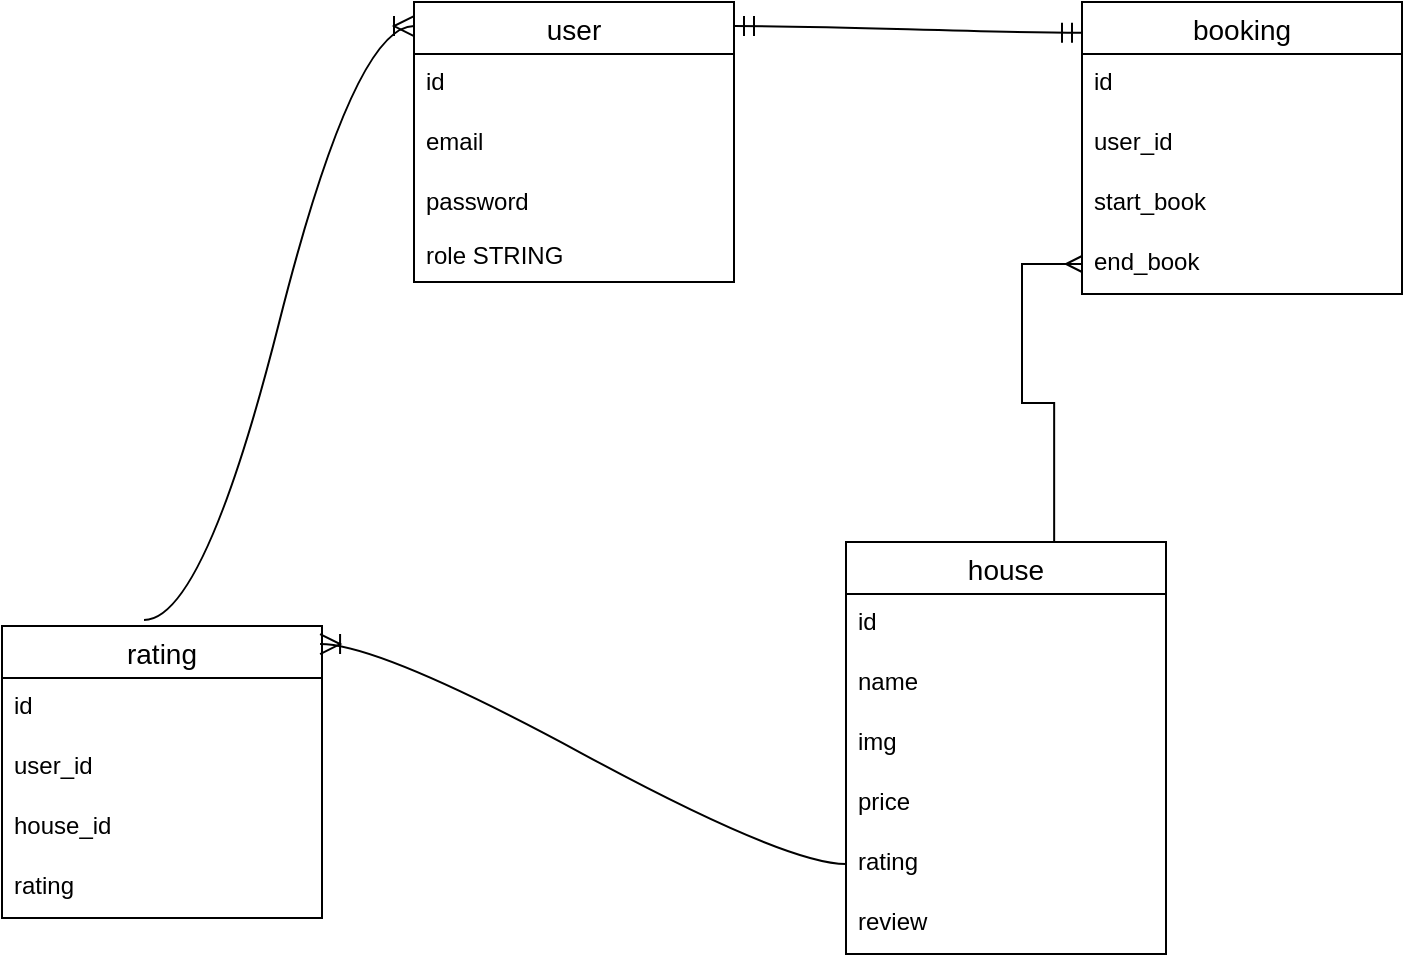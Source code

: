 <mxfile version="24.4.9" type="device">
  <diagram name="Страница — 1" id="1eerxnQtOp4YEeHzgsFn">
    <mxGraphModel dx="1191" dy="866" grid="0" gridSize="10" guides="1" tooltips="1" connect="1" arrows="1" fold="1" page="0" pageScale="1" pageWidth="827" pageHeight="1169" math="0" shadow="0">
      <root>
        <mxCell id="0" />
        <mxCell id="1" parent="0" />
        <mxCell id="Qplaxm9Fuvdiy4vx4e0J-4" value="user" style="swimlane;fontStyle=0;childLayout=stackLayout;horizontal=1;startSize=26;horizontalStack=0;resizeParent=1;resizeParentMax=0;resizeLast=0;collapsible=1;marginBottom=0;align=center;fontSize=14;labelBackgroundColor=none;" parent="1" vertex="1">
          <mxGeometry x="-137" y="16" width="160" height="140" as="geometry">
            <mxRectangle x="-49" y="7" width="62" height="29" as="alternateBounds" />
          </mxGeometry>
        </mxCell>
        <mxCell id="Qplaxm9Fuvdiy4vx4e0J-5" value="id" style="text;strokeColor=none;fillColor=none;spacingLeft=4;spacingRight=4;overflow=hidden;rotatable=0;points=[[0,0.5],[1,0.5]];portConstraint=eastwest;fontSize=12;whiteSpace=wrap;html=1;labelBackgroundColor=none;" parent="Qplaxm9Fuvdiy4vx4e0J-4" vertex="1">
          <mxGeometry y="26" width="160" height="30" as="geometry" />
        </mxCell>
        <mxCell id="Qplaxm9Fuvdiy4vx4e0J-6" value="email" style="text;strokeColor=none;fillColor=none;spacingLeft=4;spacingRight=4;overflow=hidden;rotatable=0;points=[[0,0.5],[1,0.5]];portConstraint=eastwest;fontSize=12;whiteSpace=wrap;html=1;labelBackgroundColor=none;" parent="Qplaxm9Fuvdiy4vx4e0J-4" vertex="1">
          <mxGeometry y="56" width="160" height="30" as="geometry" />
        </mxCell>
        <mxCell id="Qplaxm9Fuvdiy4vx4e0J-7" value="password" style="text;strokeColor=none;fillColor=none;spacingLeft=4;spacingRight=4;overflow=hidden;rotatable=0;points=[[0,0.5],[1,0.5]];portConstraint=eastwest;fontSize=12;whiteSpace=wrap;html=1;labelBackgroundColor=none;" parent="Qplaxm9Fuvdiy4vx4e0J-4" vertex="1">
          <mxGeometry y="86" width="160" height="27" as="geometry" />
        </mxCell>
        <mxCell id="Qplaxm9Fuvdiy4vx4e0J-10" value="role STRING" style="text;strokeColor=none;fillColor=none;spacingLeft=4;spacingRight=4;overflow=hidden;rotatable=0;points=[[0,0.5],[1,0.5]];portConstraint=eastwest;fontSize=12;whiteSpace=wrap;html=1;labelBackgroundColor=none;" parent="Qplaxm9Fuvdiy4vx4e0J-4" vertex="1">
          <mxGeometry y="113" width="160" height="27" as="geometry" />
        </mxCell>
        <mxCell id="Qplaxm9Fuvdiy4vx4e0J-11" value="booking" style="swimlane;fontStyle=0;childLayout=stackLayout;horizontal=1;startSize=26;horizontalStack=0;resizeParent=1;resizeParentMax=0;resizeLast=0;collapsible=1;marginBottom=0;align=center;fontSize=14;labelBackgroundColor=none;" parent="1" vertex="1">
          <mxGeometry x="197" y="16" width="160" height="146" as="geometry" />
        </mxCell>
        <mxCell id="Qplaxm9Fuvdiy4vx4e0J-12" value="id" style="text;strokeColor=none;fillColor=none;spacingLeft=4;spacingRight=4;overflow=hidden;rotatable=0;points=[[0,0.5],[1,0.5]];portConstraint=eastwest;fontSize=12;whiteSpace=wrap;html=1;labelBackgroundColor=none;" parent="Qplaxm9Fuvdiy4vx4e0J-11" vertex="1">
          <mxGeometry y="26" width="160" height="30" as="geometry" />
        </mxCell>
        <mxCell id="Qplaxm9Fuvdiy4vx4e0J-13" value="user_id" style="text;strokeColor=none;fillColor=none;spacingLeft=4;spacingRight=4;overflow=hidden;rotatable=0;points=[[0,0.5],[1,0.5]];portConstraint=eastwest;fontSize=12;whiteSpace=wrap;html=1;labelBackgroundColor=none;" parent="Qplaxm9Fuvdiy4vx4e0J-11" vertex="1">
          <mxGeometry y="56" width="160" height="30" as="geometry" />
        </mxCell>
        <mxCell id="-Qb0hFJxK7OMWD3IQ2C0-1" value="start_book" style="text;strokeColor=none;fillColor=none;spacingLeft=4;spacingRight=4;overflow=hidden;rotatable=0;points=[[0,0.5],[1,0.5]];portConstraint=eastwest;fontSize=12;whiteSpace=wrap;html=1;labelBackgroundColor=none;" vertex="1" parent="Qplaxm9Fuvdiy4vx4e0J-11">
          <mxGeometry y="86" width="160" height="30" as="geometry" />
        </mxCell>
        <mxCell id="-Qb0hFJxK7OMWD3IQ2C0-2" value="end_book" style="text;strokeColor=none;fillColor=none;spacingLeft=4;spacingRight=4;overflow=hidden;rotatable=0;points=[[0,0.5],[1,0.5]];portConstraint=eastwest;fontSize=12;whiteSpace=wrap;html=1;labelBackgroundColor=none;" vertex="1" parent="Qplaxm9Fuvdiy4vx4e0J-11">
          <mxGeometry y="116" width="160" height="30" as="geometry" />
        </mxCell>
        <mxCell id="Qplaxm9Fuvdiy4vx4e0J-16" value="" style="edgeStyle=entityRelationEdgeStyle;fontSize=12;html=1;endArrow=ERmandOne;startArrow=ERmandOne;rounded=0;startSize=8;endSize=8;curved=1;exitX=1;exitY=0.086;exitDx=0;exitDy=0;exitPerimeter=0;entryX=0;entryY=0.105;entryDx=0;entryDy=0;entryPerimeter=0;labelBackgroundColor=none;fontColor=default;" parent="1" source="Qplaxm9Fuvdiy4vx4e0J-4" target="Qplaxm9Fuvdiy4vx4e0J-11" edge="1">
          <mxGeometry width="100" height="100" relative="1" as="geometry">
            <mxPoint x="213" y="250" as="sourcePoint" />
            <mxPoint x="313" y="150" as="targetPoint" />
            <Array as="points">
              <mxPoint x="264" y="103" />
            </Array>
          </mxGeometry>
        </mxCell>
        <mxCell id="Qplaxm9Fuvdiy4vx4e0J-17" value="house" style="swimlane;fontStyle=0;childLayout=stackLayout;horizontal=1;startSize=26;horizontalStack=0;resizeParent=1;resizeParentMax=0;resizeLast=0;collapsible=1;marginBottom=0;align=center;fontSize=14;labelBackgroundColor=none;" parent="1" vertex="1">
          <mxGeometry x="79" y="286" width="160" height="206" as="geometry" />
        </mxCell>
        <mxCell id="Qplaxm9Fuvdiy4vx4e0J-18" value="id" style="text;strokeColor=none;fillColor=none;spacingLeft=4;spacingRight=4;overflow=hidden;rotatable=0;points=[[0,0.5],[1,0.5]];portConstraint=eastwest;fontSize=12;whiteSpace=wrap;html=1;labelBackgroundColor=none;" parent="Qplaxm9Fuvdiy4vx4e0J-17" vertex="1">
          <mxGeometry y="26" width="160" height="30" as="geometry" />
        </mxCell>
        <mxCell id="Qplaxm9Fuvdiy4vx4e0J-19" value="name" style="text;strokeColor=none;fillColor=none;spacingLeft=4;spacingRight=4;overflow=hidden;rotatable=0;points=[[0,0.5],[1,0.5]];portConstraint=eastwest;fontSize=12;whiteSpace=wrap;html=1;labelBackgroundColor=none;" parent="Qplaxm9Fuvdiy4vx4e0J-17" vertex="1">
          <mxGeometry y="56" width="160" height="30" as="geometry" />
        </mxCell>
        <mxCell id="-Qb0hFJxK7OMWD3IQ2C0-8" value="img" style="text;strokeColor=none;fillColor=none;spacingLeft=4;spacingRight=4;overflow=hidden;rotatable=0;points=[[0,0.5],[1,0.5]];portConstraint=eastwest;fontSize=12;whiteSpace=wrap;html=1;labelBackgroundColor=none;" vertex="1" parent="Qplaxm9Fuvdiy4vx4e0J-17">
          <mxGeometry y="86" width="160" height="30" as="geometry" />
        </mxCell>
        <mxCell id="Qplaxm9Fuvdiy4vx4e0J-20" value="price" style="text;strokeColor=none;fillColor=none;spacingLeft=4;spacingRight=4;overflow=hidden;rotatable=0;points=[[0,0.5],[1,0.5]];portConstraint=eastwest;fontSize=12;whiteSpace=wrap;html=1;labelBackgroundColor=none;" parent="Qplaxm9Fuvdiy4vx4e0J-17" vertex="1">
          <mxGeometry y="116" width="160" height="30" as="geometry" />
        </mxCell>
        <mxCell id="Qplaxm9Fuvdiy4vx4e0J-21" value="rating" style="text;strokeColor=none;fillColor=none;spacingLeft=4;spacingRight=4;overflow=hidden;rotatable=0;points=[[0,0.5],[1,0.5]];portConstraint=eastwest;fontSize=12;whiteSpace=wrap;html=1;labelBackgroundColor=none;" parent="Qplaxm9Fuvdiy4vx4e0J-17" vertex="1">
          <mxGeometry y="146" width="160" height="30" as="geometry" />
        </mxCell>
        <mxCell id="Qplaxm9Fuvdiy4vx4e0J-22" value="review" style="text;strokeColor=none;fillColor=none;spacingLeft=4;spacingRight=4;overflow=hidden;rotatable=0;points=[[0,0.5],[1,0.5]];portConstraint=eastwest;fontSize=12;whiteSpace=wrap;html=1;labelBackgroundColor=none;" parent="Qplaxm9Fuvdiy4vx4e0J-17" vertex="1">
          <mxGeometry y="176" width="160" height="30" as="geometry" />
        </mxCell>
        <mxCell id="Qplaxm9Fuvdiy4vx4e0J-36" value="rating" style="swimlane;fontStyle=0;childLayout=stackLayout;horizontal=1;startSize=26;horizontalStack=0;resizeParent=1;resizeParentMax=0;resizeLast=0;collapsible=1;marginBottom=0;align=center;fontSize=14;labelBackgroundColor=none;" parent="1" vertex="1">
          <mxGeometry x="-343" y="328" width="160" height="146" as="geometry" />
        </mxCell>
        <mxCell id="Qplaxm9Fuvdiy4vx4e0J-37" value="id" style="text;strokeColor=none;fillColor=none;spacingLeft=4;spacingRight=4;overflow=hidden;rotatable=0;points=[[0,0.5],[1,0.5]];portConstraint=eastwest;fontSize=12;whiteSpace=wrap;html=1;labelBackgroundColor=none;" parent="Qplaxm9Fuvdiy4vx4e0J-36" vertex="1">
          <mxGeometry y="26" width="160" height="30" as="geometry" />
        </mxCell>
        <mxCell id="Qplaxm9Fuvdiy4vx4e0J-38" value="user_id" style="text;strokeColor=none;fillColor=none;spacingLeft=4;spacingRight=4;overflow=hidden;rotatable=0;points=[[0,0.5],[1,0.5]];portConstraint=eastwest;fontSize=12;whiteSpace=wrap;html=1;labelBackgroundColor=none;" parent="Qplaxm9Fuvdiy4vx4e0J-36" vertex="1">
          <mxGeometry y="56" width="160" height="30" as="geometry" />
        </mxCell>
        <mxCell id="Qplaxm9Fuvdiy4vx4e0J-43" value="house_id" style="text;strokeColor=none;fillColor=none;spacingLeft=4;spacingRight=4;overflow=hidden;rotatable=0;points=[[0,0.5],[1,0.5]];portConstraint=eastwest;fontSize=12;whiteSpace=wrap;html=1;labelBackgroundColor=none;" parent="Qplaxm9Fuvdiy4vx4e0J-36" vertex="1">
          <mxGeometry y="86" width="160" height="30" as="geometry" />
        </mxCell>
        <mxCell id="Qplaxm9Fuvdiy4vx4e0J-39" value="rating" style="text;strokeColor=none;fillColor=none;spacingLeft=4;spacingRight=4;overflow=hidden;rotatable=0;points=[[0,0.5],[1,0.5]];portConstraint=eastwest;fontSize=12;whiteSpace=wrap;html=1;labelBackgroundColor=none;" parent="Qplaxm9Fuvdiy4vx4e0J-36" vertex="1">
          <mxGeometry y="116" width="160" height="30" as="geometry" />
        </mxCell>
        <mxCell id="Qplaxm9Fuvdiy4vx4e0J-45" value="" style="edgeStyle=entityRelationEdgeStyle;fontSize=12;html=1;endArrow=ERoneToMany;rounded=0;startSize=8;endSize=8;curved=1;entryX=0;entryY=0.086;entryDx=0;entryDy=0;entryPerimeter=0;labelBackgroundColor=none;fontColor=default;" parent="1" target="Qplaxm9Fuvdiy4vx4e0J-4" edge="1">
          <mxGeometry width="100" height="100" relative="1" as="geometry">
            <mxPoint x="-272" y="325" as="sourcePoint" />
            <mxPoint x="117" y="170" as="targetPoint" />
          </mxGeometry>
        </mxCell>
        <mxCell id="Qplaxm9Fuvdiy4vx4e0J-46" value="" style="edgeStyle=entityRelationEdgeStyle;fontSize=12;html=1;endArrow=ERoneToMany;rounded=0;startSize=8;endSize=8;curved=1;exitX=0;exitY=0.5;exitDx=0;exitDy=0;entryX=0.994;entryY=0.062;entryDx=0;entryDy=0;entryPerimeter=0;labelBackgroundColor=none;fontColor=default;" parent="1" source="Qplaxm9Fuvdiy4vx4e0J-21" target="Qplaxm9Fuvdiy4vx4e0J-36" edge="1">
          <mxGeometry width="100" height="100" relative="1" as="geometry">
            <mxPoint x="-72" y="413.002" as="sourcePoint" />
            <mxPoint x="82" y="547.03" as="targetPoint" />
          </mxGeometry>
        </mxCell>
        <mxCell id="-Qb0hFJxK7OMWD3IQ2C0-5" value="" style="edgeStyle=entityRelationEdgeStyle;fontSize=12;html=1;endArrow=ERmany;rounded=0;exitX=0.463;exitY=0;exitDx=0;exitDy=0;exitPerimeter=0;entryX=0;entryY=0.5;entryDx=0;entryDy=0;" edge="1" parent="1" source="Qplaxm9Fuvdiy4vx4e0J-17" target="-Qb0hFJxK7OMWD3IQ2C0-2">
          <mxGeometry width="100" height="100" relative="1" as="geometry">
            <mxPoint x="365" y="368" as="sourcePoint" />
            <mxPoint x="465" y="268" as="targetPoint" />
            <Array as="points">
              <mxPoint x="204" y="251" />
              <mxPoint x="187" y="219" />
              <mxPoint x="153" y="217" />
            </Array>
          </mxGeometry>
        </mxCell>
      </root>
    </mxGraphModel>
  </diagram>
</mxfile>

